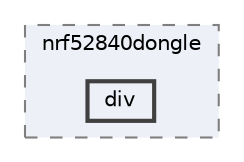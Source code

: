 digraph "/home/mj/Desktop/IoT-Chat-Digitalization/Dongle/gnrc_border_router/bin/nrf52840dongle/div"
{
 // LATEX_PDF_SIZE
  bgcolor="transparent";
  edge [fontname=Helvetica,fontsize=10,labelfontname=Helvetica,labelfontsize=10];
  node [fontname=Helvetica,fontsize=10,shape=box,height=0.2,width=0.4];
  compound=true
  subgraph clusterdir_9941f7556d96a0e17fefe82cd217bc3a {
    graph [ bgcolor="#edf0f7", pencolor="grey50", label="nrf52840dongle", fontname=Helvetica,fontsize=10 style="filled,dashed", URL="dir_9941f7556d96a0e17fefe82cd217bc3a.html",tooltip=""]
  dir_de77d9bb52aa7af6d0c72d87e80ea0f8 [label="div", fillcolor="#edf0f7", color="grey25", style="filled,bold", URL="dir_de77d9bb52aa7af6d0c72d87e80ea0f8.html",tooltip=""];
  }
}
